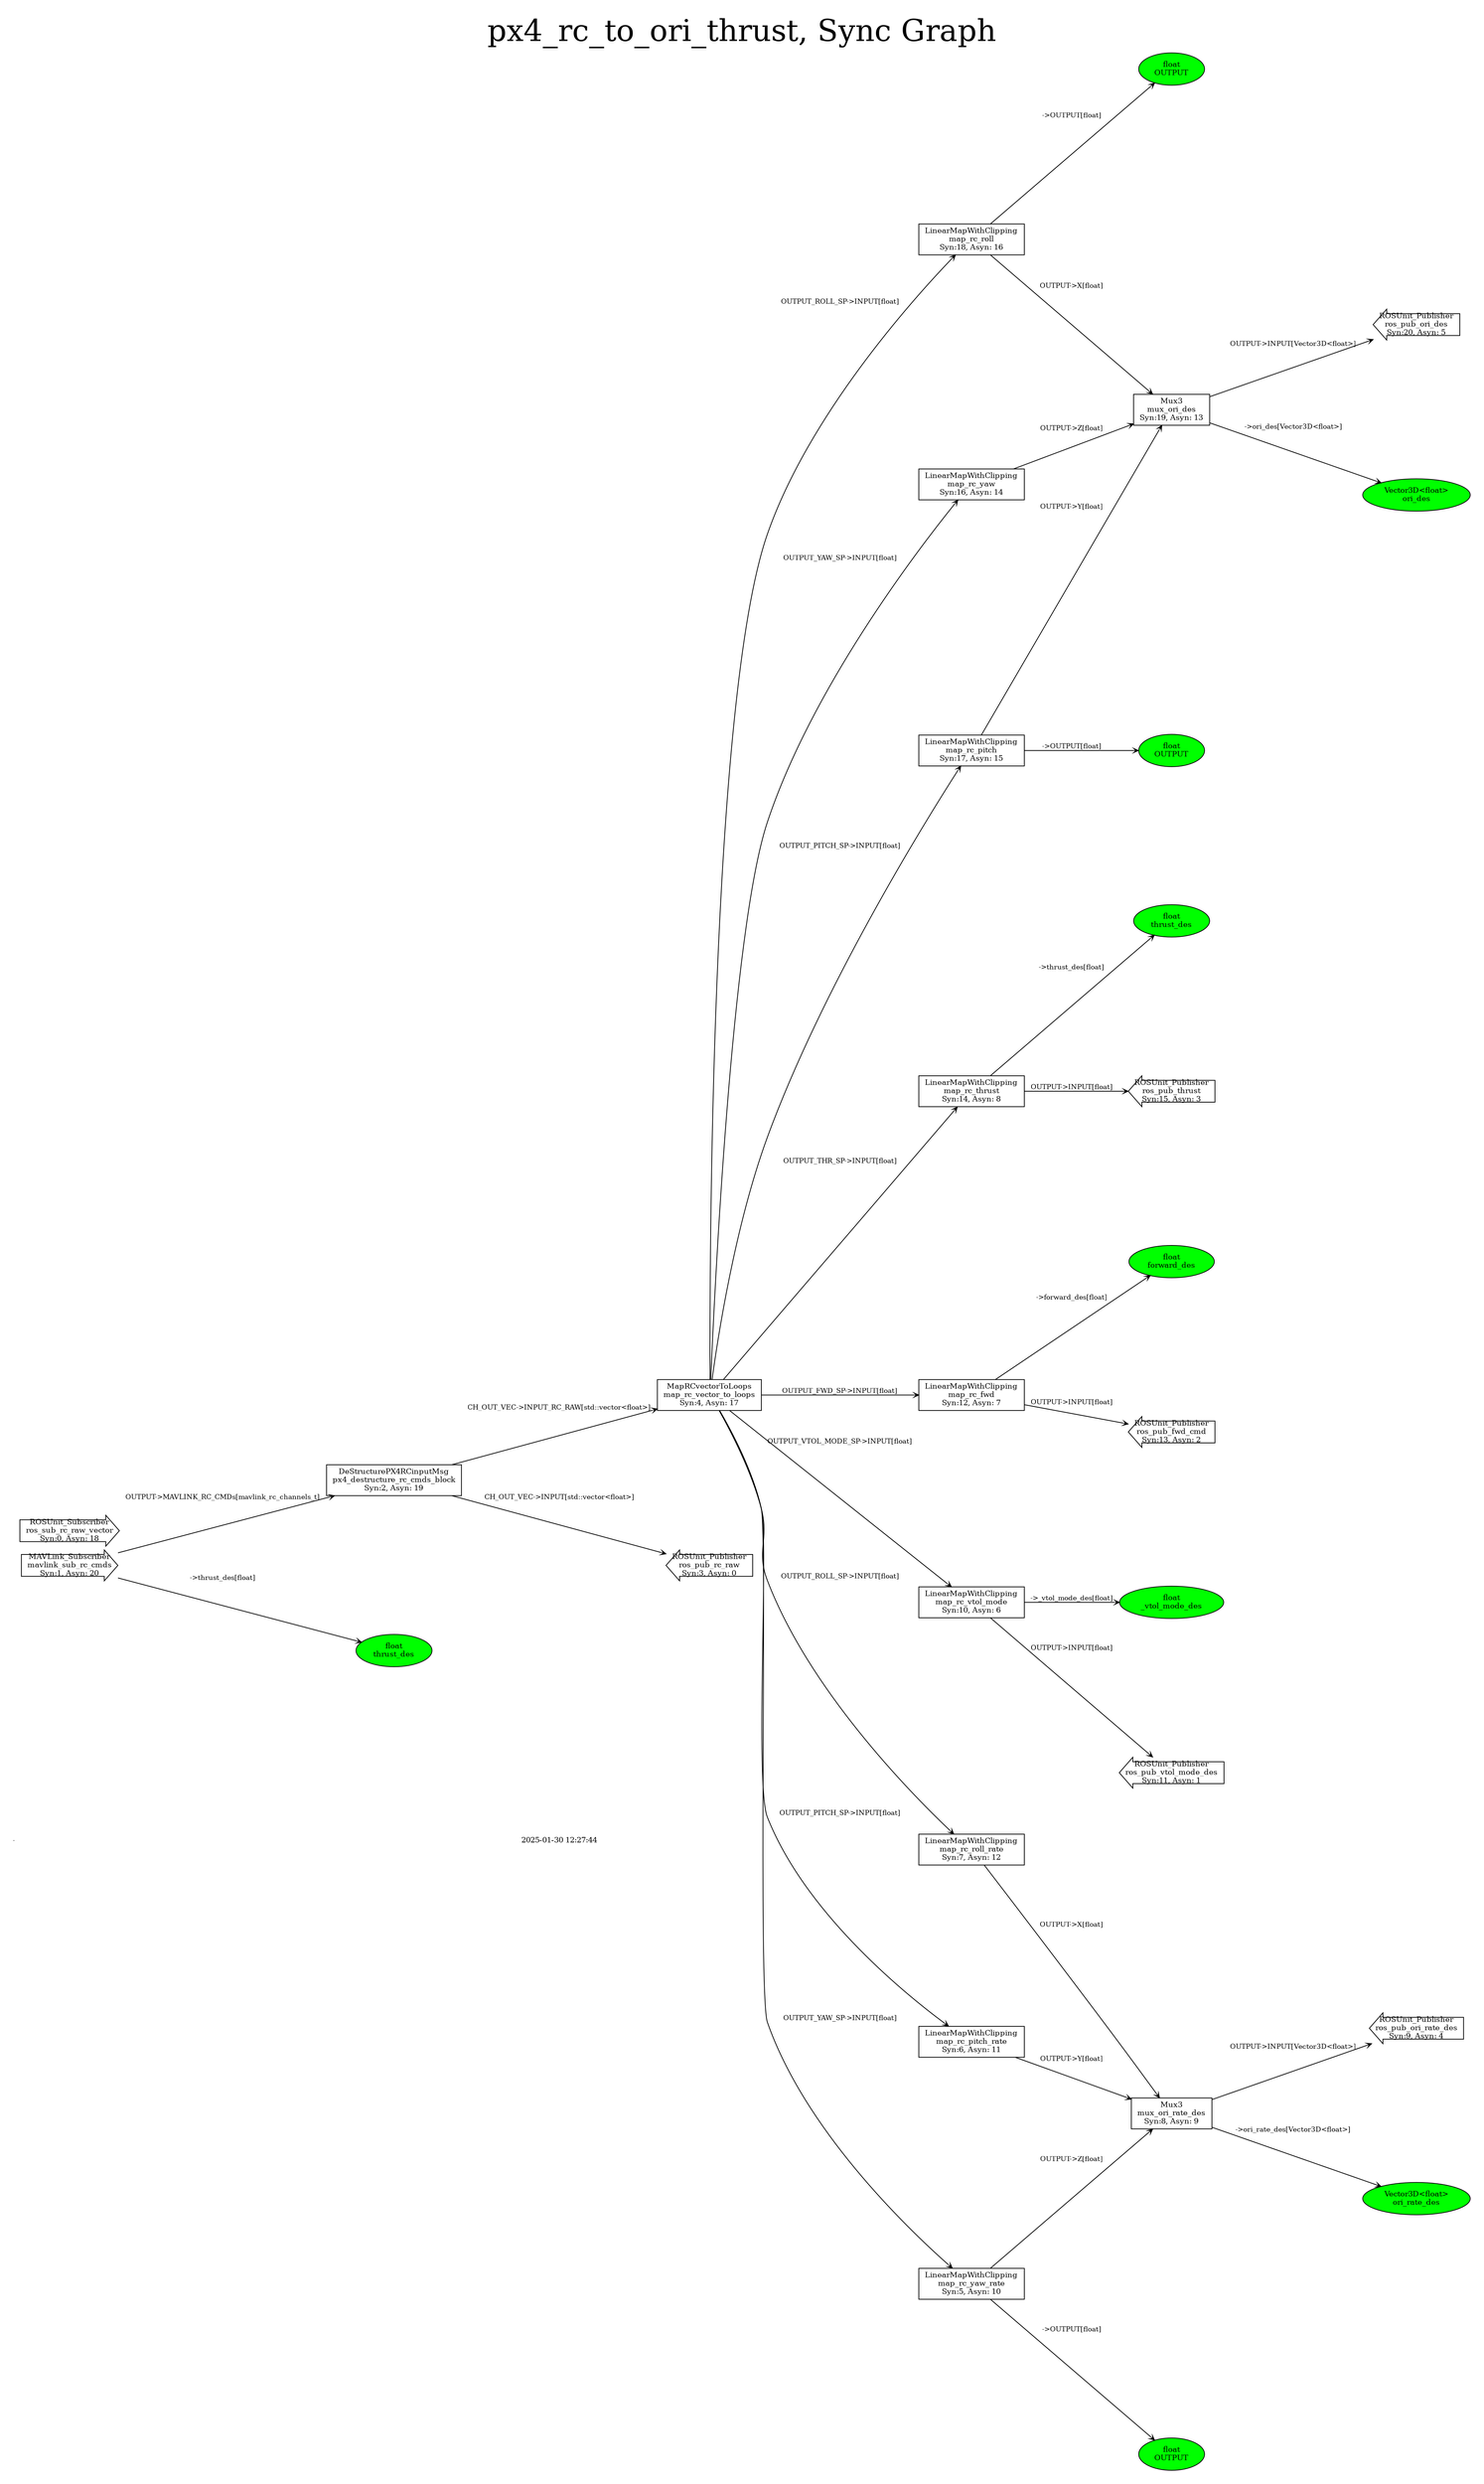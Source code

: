 digraph G {
// Node for the image
node [shape=none, label="", width=0, height=0];
// Image node
imageNode [image="Media/as_built_rotated.png", width=1.0, height=1.0, fixedsize=true];
// Invisible subgraph to help with positioning
subgraph cluster0 {
label = "";
style = invis; // Makes this subgraph invisible
// Invisible node to help position the image node
invisNode [shape=point, width=0, height=0, label=""];
// Text node
textNode [label="2025-01-30 12:27:44", shape=plaintext, fontsize=10];
// Positioning nodes
invisNode -> imageNode [style=invis]; // Makes the edge invisible
imageNode -> textNode [style=invis]; // Connects image node to text node with invisible edge
}
{rank=source;invisNode;}
label="px4_rc_to_ori_thrust, Sync Graph"
labelloc="t"
;fontsize=40;
rankdir="LR"
graph[center=true, margin=0.2, nodesep=1.5, ranksep=0.15]
node[ shape=box,fontsize=10]
edge[weight=1.2,arrowsize=0.6, arrowhead=vee,fontsize=9]
  0 -> 1 [label="OUTPUT->MAVLINK_RC_CMDs[mavlink_rc_channels_t]",style="solid"];
  1 -> 3 [label="CH_OUT_VEC->INPUT_RC_RAW[std::vector<float>]",style="solid"];
  3 -> 4 [label="OUTPUT_ROLL_SP->INPUT[float]",style="solid"];
  3 -> 5 [label="OUTPUT_PITCH_SP->INPUT[float]",style="solid"];
  3 -> 6 [label="OUTPUT_YAW_SP->INPUT[float]",style="solid"];
  3 -> 12 [label="OUTPUT_THR_SP->INPUT[float]",style="solid"];
  3 -> 13 [label="OUTPUT_FWD_SP->INPUT[float]",style="solid"];
  3 -> 14 [label="OUTPUT_VTOL_MODE_SP->INPUT[float]",style="solid"];
  3 -> 8 [label="OUTPUT_ROLL_SP->INPUT[float]",style="solid"];
  3 -> 9 [label="OUTPUT_PITCH_SP->INPUT[float]",style="solid"];
  3 -> 10 [label="OUTPUT_YAW_SP->INPUT[float]",style="solid"];
  4 -> 7 [label="OUTPUT->X[float]",style="solid"];
  5 -> 7 [label="OUTPUT->Y[float]",style="solid"];
  6 -> 7 [label="OUTPUT->Z[float]",style="solid"];
  8 -> 11 [label="OUTPUT->X[float]",style="solid"];
  9 -> 11 [label="OUTPUT->Y[float]",style="solid"];
  10 -> 11 [label="OUTPUT->Z[float]",style="solid"];
  7 -> 15 [label="OUTPUT->INPUT[Vector3D<float>]",style="solid"];
  11 -> 16 [label="OUTPUT->INPUT[Vector3D<float>]",style="solid"];
  12 -> 17 [label="OUTPUT->INPUT[float]",style="solid"];
  13 -> 18 [label="OUTPUT->INPUT[float]",style="solid"];
  14 -> 19 [label="OUTPUT->INPUT[float]",style="solid"];
  1 -> 20 [label="CH_OUT_VEC->INPUT[std::vector<float>]",style="solid"];
  7 -> 21 [label="->ori_des[Vector3D<float>]",style="solid"];
  11 -> 22 [label="->ori_rate_des[Vector3D<float>]",style="solid"];
  12 -> 23 [label="->thrust_des[float]",style="solid"];
  13 -> 24 [label="->forward_des[float]",style="solid"];
  14 -> 25 [label="->_vtol_mode_des[float]",style="solid"];
  4 -> 26 [label="->OUTPUT[float]",style="solid"];
  5 -> 27 [label="->OUTPUT[float]",style="solid"];
  10 -> 28 [label="->OUTPUT[float]",style="solid"];
  0 -> 29 [label="->thrust_des[float]",style="solid"];
  0[label="MAVLink_Subscriber\nmavlink_sub_rc_cmds\nSyn:1, Asyn: 20", shape=rarrow];
  1[label="DeStructurePX4RCinputMsg\npx4_destructure_rc_cmds_block\nSyn:2, Asyn: 19", shape=box];
  2[label="ROSUnit_Subscriber\nros_sub_rc_raw_vector\nSyn:0, Asyn: 18", shape=rarrow];
  3[label="MapRCvectorToLoops\nmap_rc_vector_to_loops\nSyn:4, Asyn: 17", shape=box];
  4[label="LinearMapWithClipping\nmap_rc_roll\nSyn:18, Asyn: 16", shape=box];
  5[label="LinearMapWithClipping\nmap_rc_pitch\nSyn:17, Asyn: 15", shape=box];
  6[label="LinearMapWithClipping\nmap_rc_yaw\nSyn:16, Asyn: 14", shape=box];
  7[label="Mux3\nmux_ori_des\nSyn:19, Asyn: 13", shape=box];
  8[label="LinearMapWithClipping\nmap_rc_roll_rate\nSyn:7, Asyn: 12", shape=box];
  9[label="LinearMapWithClipping\nmap_rc_pitch_rate\nSyn:6, Asyn: 11", shape=box];
  10[label="LinearMapWithClipping\nmap_rc_yaw_rate\nSyn:5, Asyn: 10", shape=box];
  11[label="Mux3\nmux_ori_rate_des\nSyn:8, Asyn: 9", shape=box];
  12[label="LinearMapWithClipping\nmap_rc_thrust\nSyn:14, Asyn: 8", shape=box];
  13[label="LinearMapWithClipping\nmap_rc_fwd\nSyn:12, Asyn: 7", shape=box];
  14[label="LinearMapWithClipping\nmap_rc_vtol_mode\nSyn:10, Asyn: 6", shape=box];
  15[label="ROSUnit_Publisher\nros_pub_ori_des\nSyn:20, Asyn: 5", shape=larrow];
  16[label="ROSUnit_Publisher\nros_pub_ori_rate_des\nSyn:9, Asyn: 4", shape=larrow];
  17[label="ROSUnit_Publisher\nros_pub_thrust\nSyn:15, Asyn: 3", shape=larrow];
  18[label="ROSUnit_Publisher\nros_pub_fwd_cmd\nSyn:13, Asyn: 2", shape=larrow];
  19[label="ROSUnit_Publisher\nros_pub_vtol_mode_des\nSyn:11, Asyn: 1", shape=larrow];
  20[label="ROSUnit_Publisher\nros_pub_rc_raw\nSyn:3, Asyn: 0", shape=larrow];
  21[style=filled,fillcolor=green,label="Vector3D<float>\nori_des", shape=ellipse];
  22[style=filled,fillcolor=green,label="Vector3D<float>\nori_rate_des", shape=ellipse];
  23[style=filled,fillcolor=green,label="float\nthrust_des", shape=ellipse];
  24[style=filled,fillcolor=green,label="float\nforward_des", shape=ellipse];
  25[style=filled,fillcolor=green,label="float\n_vtol_mode_des", shape=ellipse];
  26[style=filled,fillcolor=green,label="float\nOUTPUT", shape=ellipse];
  27[style=filled,fillcolor=green,label="float\nOUTPUT", shape=ellipse];
  28[style=filled,fillcolor=green,label="float\nOUTPUT", shape=ellipse];
  29[style=filled,fillcolor=green,label="float\nthrust_des", shape=ellipse];
}
